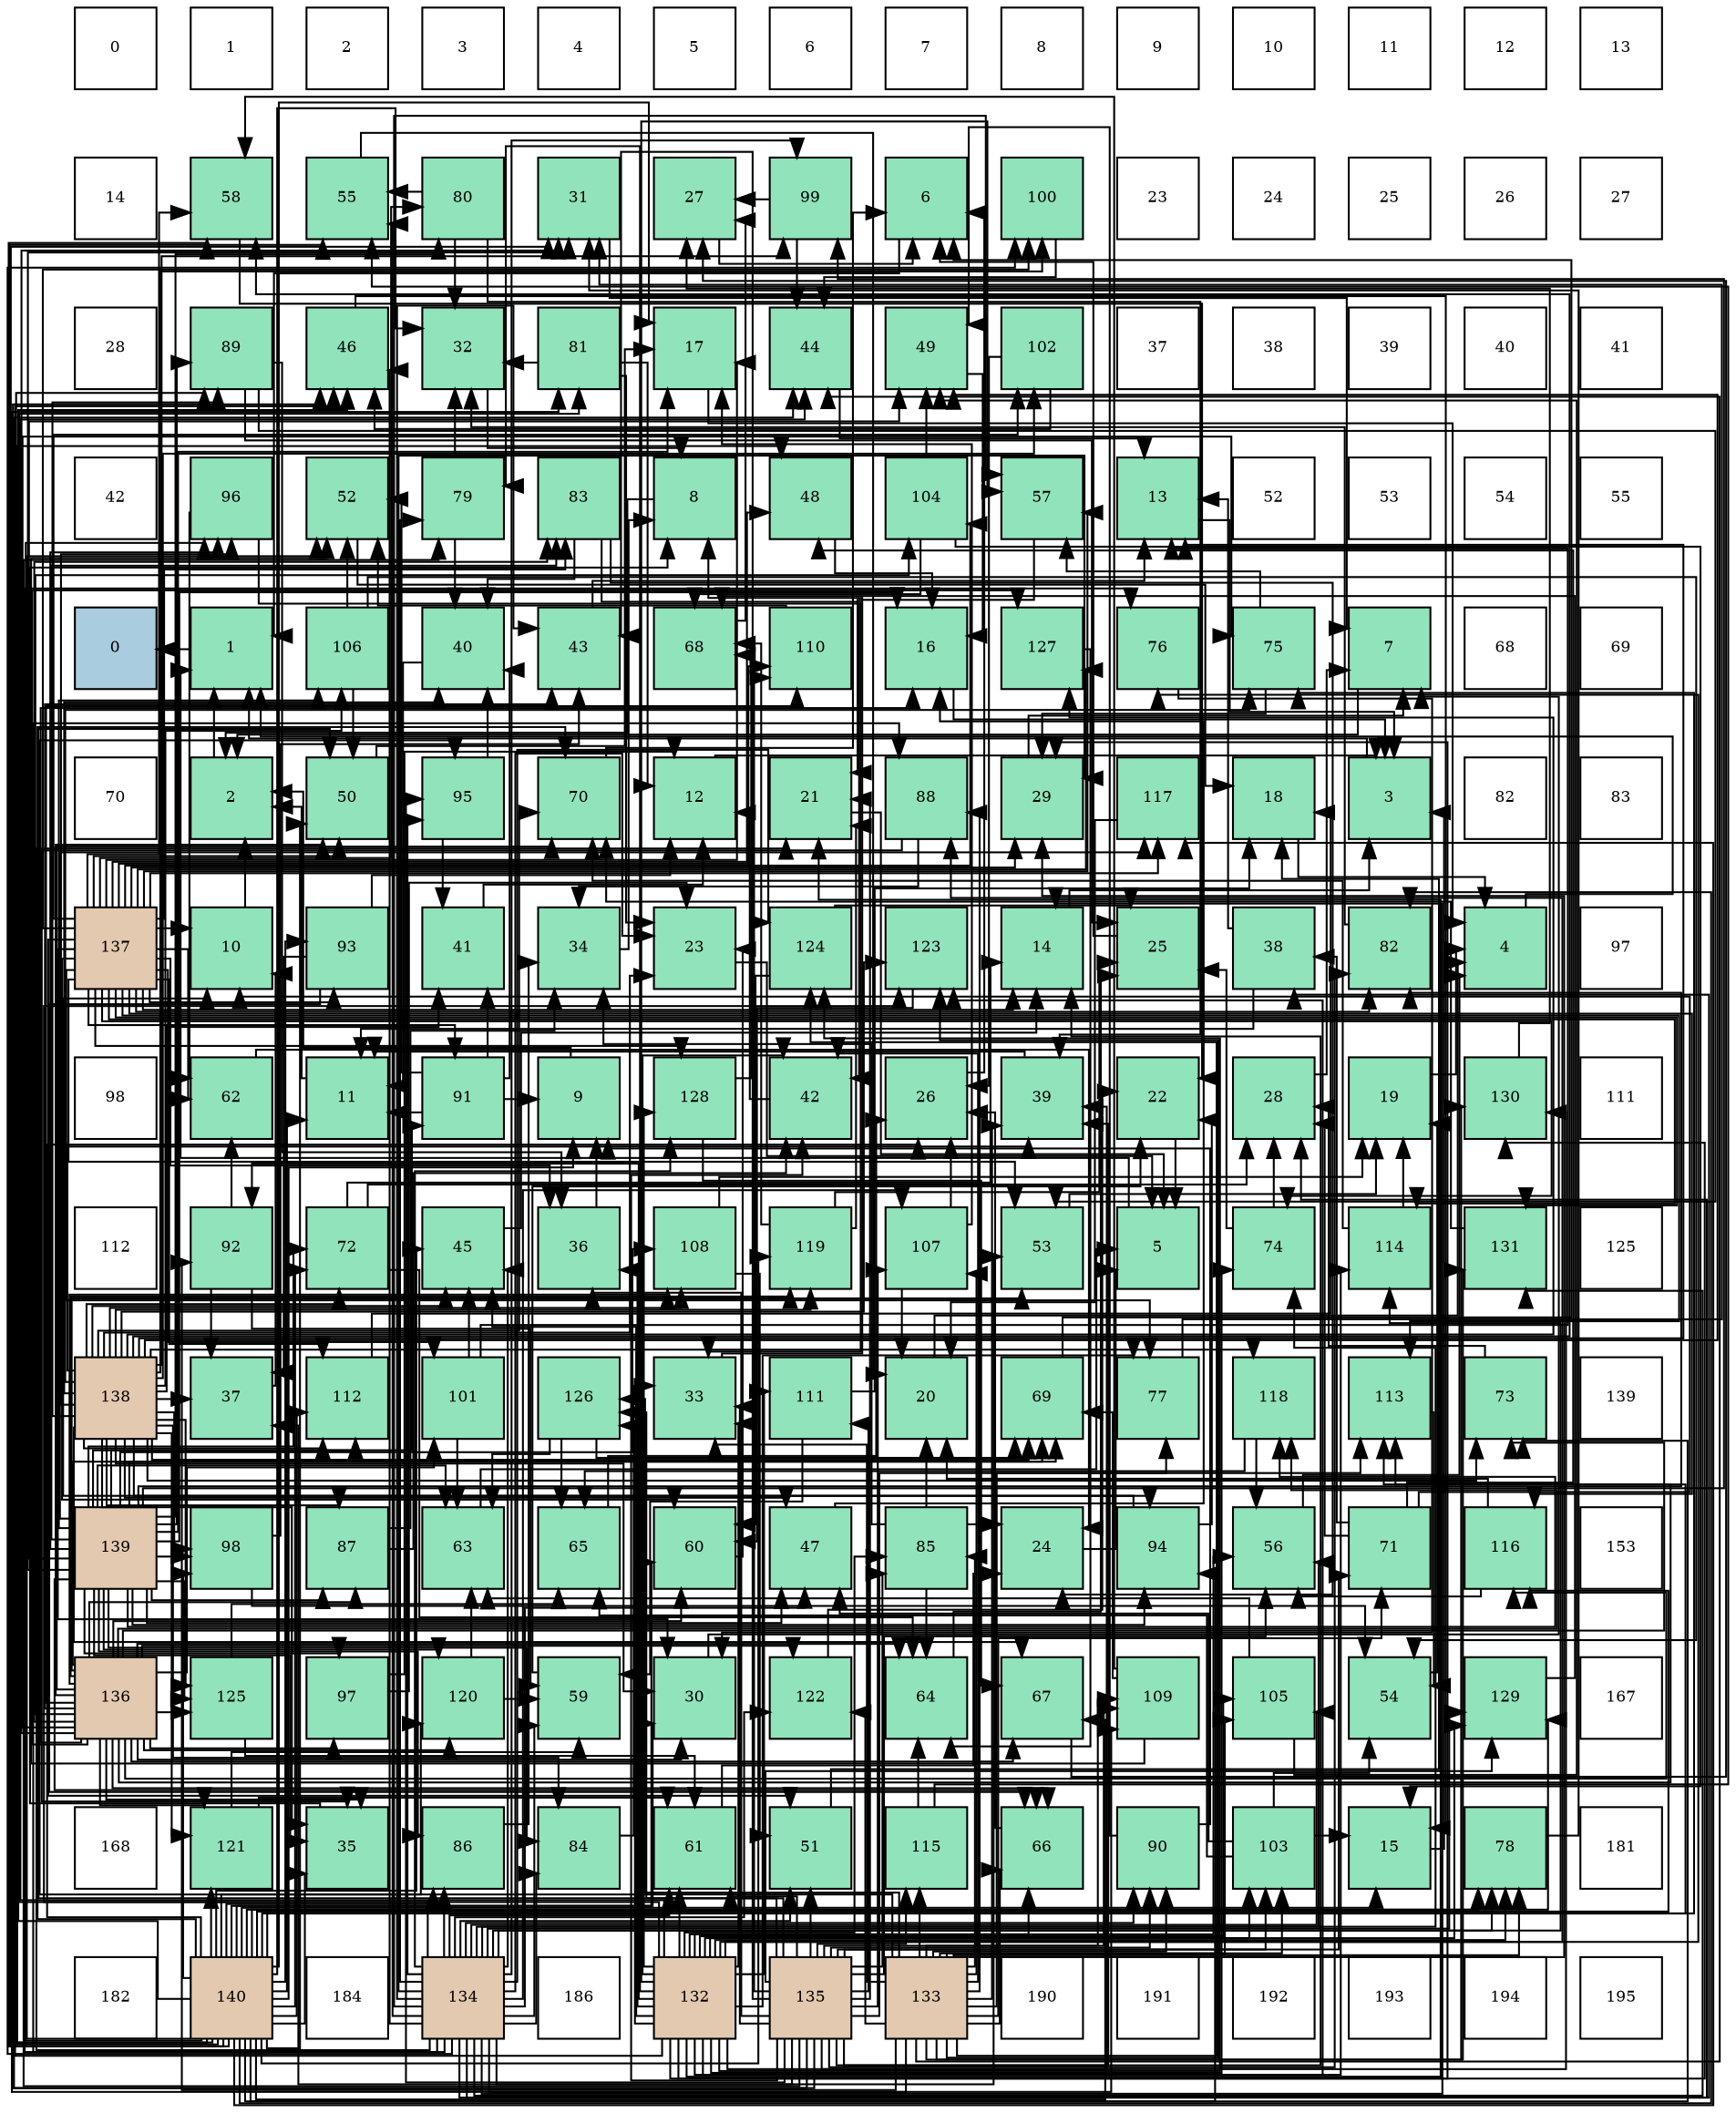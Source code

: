 digraph layout{
 rankdir=TB;
 splines=ortho;
 node [style=filled shape=square fixedsize=true width=0.6];
0[label="0", fontsize=8, fillcolor="#ffffff"];
1[label="1", fontsize=8, fillcolor="#ffffff"];
2[label="2", fontsize=8, fillcolor="#ffffff"];
3[label="3", fontsize=8, fillcolor="#ffffff"];
4[label="4", fontsize=8, fillcolor="#ffffff"];
5[label="5", fontsize=8, fillcolor="#ffffff"];
6[label="6", fontsize=8, fillcolor="#ffffff"];
7[label="7", fontsize=8, fillcolor="#ffffff"];
8[label="8", fontsize=8, fillcolor="#ffffff"];
9[label="9", fontsize=8, fillcolor="#ffffff"];
10[label="10", fontsize=8, fillcolor="#ffffff"];
11[label="11", fontsize=8, fillcolor="#ffffff"];
12[label="12", fontsize=8, fillcolor="#ffffff"];
13[label="13", fontsize=8, fillcolor="#ffffff"];
14[label="14", fontsize=8, fillcolor="#ffffff"];
15[label="58", fontsize=8, fillcolor="#91e3bb"];
16[label="55", fontsize=8, fillcolor="#91e3bb"];
17[label="80", fontsize=8, fillcolor="#91e3bb"];
18[label="31", fontsize=8, fillcolor="#91e3bb"];
19[label="27", fontsize=8, fillcolor="#91e3bb"];
20[label="99", fontsize=8, fillcolor="#91e3bb"];
21[label="6", fontsize=8, fillcolor="#91e3bb"];
22[label="100", fontsize=8, fillcolor="#91e3bb"];
23[label="23", fontsize=8, fillcolor="#ffffff"];
24[label="24", fontsize=8, fillcolor="#ffffff"];
25[label="25", fontsize=8, fillcolor="#ffffff"];
26[label="26", fontsize=8, fillcolor="#ffffff"];
27[label="27", fontsize=8, fillcolor="#ffffff"];
28[label="28", fontsize=8, fillcolor="#ffffff"];
29[label="89", fontsize=8, fillcolor="#91e3bb"];
30[label="46", fontsize=8, fillcolor="#91e3bb"];
31[label="32", fontsize=8, fillcolor="#91e3bb"];
32[label="81", fontsize=8, fillcolor="#91e3bb"];
33[label="17", fontsize=8, fillcolor="#91e3bb"];
34[label="44", fontsize=8, fillcolor="#91e3bb"];
35[label="49", fontsize=8, fillcolor="#91e3bb"];
36[label="102", fontsize=8, fillcolor="#91e3bb"];
37[label="37", fontsize=8, fillcolor="#ffffff"];
38[label="38", fontsize=8, fillcolor="#ffffff"];
39[label="39", fontsize=8, fillcolor="#ffffff"];
40[label="40", fontsize=8, fillcolor="#ffffff"];
41[label="41", fontsize=8, fillcolor="#ffffff"];
42[label="42", fontsize=8, fillcolor="#ffffff"];
43[label="96", fontsize=8, fillcolor="#91e3bb"];
44[label="52", fontsize=8, fillcolor="#91e3bb"];
45[label="79", fontsize=8, fillcolor="#91e3bb"];
46[label="83", fontsize=8, fillcolor="#91e3bb"];
47[label="8", fontsize=8, fillcolor="#91e3bb"];
48[label="48", fontsize=8, fillcolor="#91e3bb"];
49[label="104", fontsize=8, fillcolor="#91e3bb"];
50[label="57", fontsize=8, fillcolor="#91e3bb"];
51[label="13", fontsize=8, fillcolor="#91e3bb"];
52[label="52", fontsize=8, fillcolor="#ffffff"];
53[label="53", fontsize=8, fillcolor="#ffffff"];
54[label="54", fontsize=8, fillcolor="#ffffff"];
55[label="55", fontsize=8, fillcolor="#ffffff"];
56[label="0", fontsize=8, fillcolor="#a9ccde"];
57[label="1", fontsize=8, fillcolor="#91e3bb"];
58[label="106", fontsize=8, fillcolor="#91e3bb"];
59[label="40", fontsize=8, fillcolor="#91e3bb"];
60[label="43", fontsize=8, fillcolor="#91e3bb"];
61[label="68", fontsize=8, fillcolor="#91e3bb"];
62[label="110", fontsize=8, fillcolor="#91e3bb"];
63[label="16", fontsize=8, fillcolor="#91e3bb"];
64[label="127", fontsize=8, fillcolor="#91e3bb"];
65[label="76", fontsize=8, fillcolor="#91e3bb"];
66[label="75", fontsize=8, fillcolor="#91e3bb"];
67[label="7", fontsize=8, fillcolor="#91e3bb"];
68[label="68", fontsize=8, fillcolor="#ffffff"];
69[label="69", fontsize=8, fillcolor="#ffffff"];
70[label="70", fontsize=8, fillcolor="#ffffff"];
71[label="2", fontsize=8, fillcolor="#91e3bb"];
72[label="50", fontsize=8, fillcolor="#91e3bb"];
73[label="95", fontsize=8, fillcolor="#91e3bb"];
74[label="70", fontsize=8, fillcolor="#91e3bb"];
75[label="12", fontsize=8, fillcolor="#91e3bb"];
76[label="21", fontsize=8, fillcolor="#91e3bb"];
77[label="88", fontsize=8, fillcolor="#91e3bb"];
78[label="29", fontsize=8, fillcolor="#91e3bb"];
79[label="117", fontsize=8, fillcolor="#91e3bb"];
80[label="18", fontsize=8, fillcolor="#91e3bb"];
81[label="3", fontsize=8, fillcolor="#91e3bb"];
82[label="82", fontsize=8, fillcolor="#ffffff"];
83[label="83", fontsize=8, fillcolor="#ffffff"];
84[label="137", fontsize=8, fillcolor="#e3c9af"];
85[label="10", fontsize=8, fillcolor="#91e3bb"];
86[label="93", fontsize=8, fillcolor="#91e3bb"];
87[label="41", fontsize=8, fillcolor="#91e3bb"];
88[label="34", fontsize=8, fillcolor="#91e3bb"];
89[label="23", fontsize=8, fillcolor="#91e3bb"];
90[label="124", fontsize=8, fillcolor="#91e3bb"];
91[label="123", fontsize=8, fillcolor="#91e3bb"];
92[label="14", fontsize=8, fillcolor="#91e3bb"];
93[label="25", fontsize=8, fillcolor="#91e3bb"];
94[label="38", fontsize=8, fillcolor="#91e3bb"];
95[label="82", fontsize=8, fillcolor="#91e3bb"];
96[label="4", fontsize=8, fillcolor="#91e3bb"];
97[label="97", fontsize=8, fillcolor="#ffffff"];
98[label="98", fontsize=8, fillcolor="#ffffff"];
99[label="62", fontsize=8, fillcolor="#91e3bb"];
100[label="11", fontsize=8, fillcolor="#91e3bb"];
101[label="91", fontsize=8, fillcolor="#91e3bb"];
102[label="9", fontsize=8, fillcolor="#91e3bb"];
103[label="128", fontsize=8, fillcolor="#91e3bb"];
104[label="42", fontsize=8, fillcolor="#91e3bb"];
105[label="26", fontsize=8, fillcolor="#91e3bb"];
106[label="39", fontsize=8, fillcolor="#91e3bb"];
107[label="22", fontsize=8, fillcolor="#91e3bb"];
108[label="28", fontsize=8, fillcolor="#91e3bb"];
109[label="19", fontsize=8, fillcolor="#91e3bb"];
110[label="130", fontsize=8, fillcolor="#91e3bb"];
111[label="111", fontsize=8, fillcolor="#ffffff"];
112[label="112", fontsize=8, fillcolor="#ffffff"];
113[label="92", fontsize=8, fillcolor="#91e3bb"];
114[label="72", fontsize=8, fillcolor="#91e3bb"];
115[label="45", fontsize=8, fillcolor="#91e3bb"];
116[label="36", fontsize=8, fillcolor="#91e3bb"];
117[label="108", fontsize=8, fillcolor="#91e3bb"];
118[label="119", fontsize=8, fillcolor="#91e3bb"];
119[label="107", fontsize=8, fillcolor="#91e3bb"];
120[label="53", fontsize=8, fillcolor="#91e3bb"];
121[label="5", fontsize=8, fillcolor="#91e3bb"];
122[label="74", fontsize=8, fillcolor="#91e3bb"];
123[label="114", fontsize=8, fillcolor="#91e3bb"];
124[label="131", fontsize=8, fillcolor="#91e3bb"];
125[label="125", fontsize=8, fillcolor="#ffffff"];
126[label="138", fontsize=8, fillcolor="#e3c9af"];
127[label="37", fontsize=8, fillcolor="#91e3bb"];
128[label="112", fontsize=8, fillcolor="#91e3bb"];
129[label="101", fontsize=8, fillcolor="#91e3bb"];
130[label="126", fontsize=8, fillcolor="#91e3bb"];
131[label="33", fontsize=8, fillcolor="#91e3bb"];
132[label="111", fontsize=8, fillcolor="#91e3bb"];
133[label="20", fontsize=8, fillcolor="#91e3bb"];
134[label="69", fontsize=8, fillcolor="#91e3bb"];
135[label="77", fontsize=8, fillcolor="#91e3bb"];
136[label="118", fontsize=8, fillcolor="#91e3bb"];
137[label="113", fontsize=8, fillcolor="#91e3bb"];
138[label="73", fontsize=8, fillcolor="#91e3bb"];
139[label="139", fontsize=8, fillcolor="#ffffff"];
140[label="139", fontsize=8, fillcolor="#e3c9af"];
141[label="98", fontsize=8, fillcolor="#91e3bb"];
142[label="87", fontsize=8, fillcolor="#91e3bb"];
143[label="63", fontsize=8, fillcolor="#91e3bb"];
144[label="65", fontsize=8, fillcolor="#91e3bb"];
145[label="60", fontsize=8, fillcolor="#91e3bb"];
146[label="47", fontsize=8, fillcolor="#91e3bb"];
147[label="85", fontsize=8, fillcolor="#91e3bb"];
148[label="24", fontsize=8, fillcolor="#91e3bb"];
149[label="94", fontsize=8, fillcolor="#91e3bb"];
150[label="56", fontsize=8, fillcolor="#91e3bb"];
151[label="71", fontsize=8, fillcolor="#91e3bb"];
152[label="116", fontsize=8, fillcolor="#91e3bb"];
153[label="153", fontsize=8, fillcolor="#ffffff"];
154[label="136", fontsize=8, fillcolor="#e3c9af"];
155[label="125", fontsize=8, fillcolor="#91e3bb"];
156[label="97", fontsize=8, fillcolor="#91e3bb"];
157[label="120", fontsize=8, fillcolor="#91e3bb"];
158[label="59", fontsize=8, fillcolor="#91e3bb"];
159[label="30", fontsize=8, fillcolor="#91e3bb"];
160[label="122", fontsize=8, fillcolor="#91e3bb"];
161[label="64", fontsize=8, fillcolor="#91e3bb"];
162[label="67", fontsize=8, fillcolor="#91e3bb"];
163[label="109", fontsize=8, fillcolor="#91e3bb"];
164[label="105", fontsize=8, fillcolor="#91e3bb"];
165[label="54", fontsize=8, fillcolor="#91e3bb"];
166[label="129", fontsize=8, fillcolor="#91e3bb"];
167[label="167", fontsize=8, fillcolor="#ffffff"];
168[label="168", fontsize=8, fillcolor="#ffffff"];
169[label="121", fontsize=8, fillcolor="#91e3bb"];
170[label="35", fontsize=8, fillcolor="#91e3bb"];
171[label="86", fontsize=8, fillcolor="#91e3bb"];
172[label="84", fontsize=8, fillcolor="#91e3bb"];
173[label="61", fontsize=8, fillcolor="#91e3bb"];
174[label="51", fontsize=8, fillcolor="#91e3bb"];
175[label="115", fontsize=8, fillcolor="#91e3bb"];
176[label="66", fontsize=8, fillcolor="#91e3bb"];
177[label="90", fontsize=8, fillcolor="#91e3bb"];
178[label="103", fontsize=8, fillcolor="#91e3bb"];
179[label="15", fontsize=8, fillcolor="#91e3bb"];
180[label="78", fontsize=8, fillcolor="#91e3bb"];
181[label="181", fontsize=8, fillcolor="#ffffff"];
182[label="182", fontsize=8, fillcolor="#ffffff"];
183[label="140", fontsize=8, fillcolor="#e3c9af"];
184[label="184", fontsize=8, fillcolor="#ffffff"];
185[label="134", fontsize=8, fillcolor="#e3c9af"];
186[label="186", fontsize=8, fillcolor="#ffffff"];
187[label="132", fontsize=8, fillcolor="#e3c9af"];
188[label="135", fontsize=8, fillcolor="#e3c9af"];
189[label="133", fontsize=8, fillcolor="#e3c9af"];
190[label="190", fontsize=8, fillcolor="#ffffff"];
191[label="191", fontsize=8, fillcolor="#ffffff"];
192[label="192", fontsize=8, fillcolor="#ffffff"];
193[label="193", fontsize=8, fillcolor="#ffffff"];
194[label="194", fontsize=8, fillcolor="#ffffff"];
195[label="195", fontsize=8, fillcolor="#ffffff"];
edge [constraint=false, style=vis];57 -> 56;
71 -> 57;
81 -> 57;
96 -> 57;
121 -> 57;
21 -> 57;
67 -> 71;
47 -> 71;
102 -> 71;
85 -> 71;
100 -> 71;
75 -> 81;
51 -> 81;
92 -> 81;
179 -> 81;
63 -> 81;
33 -> 96;
80 -> 96;
109 -> 96;
133 -> 96;
76 -> 121;
107 -> 121;
89 -> 121;
148 -> 121;
93 -> 21;
105 -> 21;
19 -> 21;
108 -> 67;
78 -> 67;
159 -> 67;
18 -> 67;
31 -> 47;
131 -> 47;
88 -> 47;
170 -> 47;
116 -> 102;
127 -> 85;
94 -> 100;
94 -> 51;
106 -> 100;
59 -> 100;
87 -> 75;
104 -> 75;
60 -> 51;
34 -> 51;
115 -> 92;
30 -> 179;
146 -> 63;
48 -> 63;
35 -> 63;
72 -> 33;
174 -> 80;
44 -> 80;
120 -> 109;
165 -> 109;
16 -> 133;
150 -> 96;
50 -> 76;
15 -> 107;
158 -> 107;
145 -> 89;
173 -> 148;
99 -> 148;
143 -> 121;
161 -> 93;
144 -> 105;
176 -> 105;
162 -> 19;
61 -> 19;
134 -> 21;
74 -> 21;
151 -> 85;
151 -> 108;
151 -> 94;
151 -> 48;
114 -> 92;
114 -> 108;
114 -> 161;
138 -> 108;
122 -> 93;
122 -> 108;
66 -> 78;
66 -> 50;
65 -> 159;
135 -> 18;
180 -> 18;
45 -> 31;
45 -> 59;
17 -> 31;
17 -> 106;
17 -> 16;
32 -> 75;
32 -> 89;
32 -> 31;
95 -> 31;
46 -> 148;
46 -> 131;
46 -> 59;
172 -> 131;
147 -> 133;
147 -> 148;
147 -> 88;
147 -> 161;
171 -> 88;
142 -> 88;
142 -> 104;
77 -> 88;
77 -> 170;
29 -> 93;
29 -> 116;
29 -> 120;
177 -> 102;
177 -> 35;
101 -> 102;
101 -> 100;
101 -> 59;
101 -> 87;
101 -> 44;
113 -> 127;
113 -> 158;
113 -> 99;
86 -> 75;
86 -> 127;
86 -> 176;
149 -> 85;
149 -> 107;
73 -> 59;
73 -> 87;
43 -> 104;
43 -> 99;
156 -> 75;
156 -> 89;
141 -> 60;
141 -> 165;
20 -> 19;
20 -> 34;
22 -> 34;
129 -> 51;
129 -> 115;
129 -> 143;
36 -> 105;
36 -> 30;
178 -> 179;
178 -> 146;
178 -> 165;
178 -> 144;
49 -> 179;
49 -> 35;
49 -> 61;
164 -> 35;
164 -> 143;
58 -> 72;
58 -> 44;
58 -> 165;
119 -> 33;
119 -> 133;
119 -> 105;
117 -> 109;
117 -> 174;
163 -> 44;
163 -> 15;
163 -> 134;
62 -> 44;
132 -> 80;
132 -> 158;
128 -> 80;
137 -> 165;
123 -> 109;
123 -> 74;
175 -> 16;
175 -> 161;
152 -> 133;
152 -> 150;
79 -> 133;
136 -> 150;
136 -> 144;
118 -> 76;
118 -> 93;
118 -> 61;
157 -> 158;
157 -> 143;
169 -> 158;
169 -> 173;
160 -> 107;
91 -> 145;
90 -> 93;
90 -> 145;
155 -> 173;
155 -> 144;
130 -> 143;
130 -> 144;
130 -> 134;
64 -> 161;
103 -> 162;
103 -> 61;
166 -> 61;
110 -> 19;
124 -> 74;
187 -> 76;
187 -> 78;
187 -> 131;
187 -> 116;
187 -> 106;
187 -> 104;
187 -> 34;
187 -> 115;
187 -> 30;
187 -> 150;
187 -> 50;
187 -> 173;
187 -> 176;
187 -> 122;
187 -> 65;
187 -> 135;
187 -> 180;
187 -> 45;
187 -> 32;
187 -> 147;
187 -> 77;
187 -> 113;
187 -> 178;
187 -> 164;
187 -> 132;
187 -> 123;
187 -> 91;
187 -> 90;
187 -> 130;
187 -> 103;
187 -> 166;
187 -> 110;
189 -> 78;
189 -> 131;
189 -> 106;
189 -> 104;
189 -> 34;
189 -> 176;
189 -> 151;
189 -> 180;
189 -> 32;
189 -> 147;
189 -> 77;
189 -> 177;
189 -> 113;
189 -> 73;
189 -> 178;
189 -> 164;
189 -> 119;
189 -> 163;
189 -> 137;
189 -> 175;
189 -> 160;
189 -> 91;
189 -> 90;
189 -> 130;
189 -> 110;
189 -> 124;
185 -> 92;
185 -> 76;
185 -> 89;
185 -> 108;
185 -> 78;
185 -> 94;
185 -> 60;
185 -> 115;
185 -> 30;
185 -> 146;
185 -> 174;
185 -> 120;
185 -> 16;
185 -> 150;
185 -> 50;
185 -> 158;
185 -> 173;
185 -> 122;
185 -> 65;
185 -> 180;
185 -> 45;
185 -> 172;
185 -> 171;
185 -> 77;
185 -> 177;
185 -> 73;
185 -> 20;
185 -> 22;
185 -> 164;
185 -> 119;
185 -> 163;
185 -> 123;
185 -> 160;
185 -> 91;
185 -> 90;
185 -> 103;
185 -> 166;
185 -> 124;
188 -> 92;
188 -> 76;
188 -> 131;
188 -> 116;
188 -> 127;
188 -> 106;
188 -> 104;
188 -> 60;
188 -> 34;
188 -> 30;
188 -> 72;
188 -> 174;
188 -> 150;
188 -> 173;
188 -> 151;
188 -> 135;
188 -> 45;
188 -> 95;
188 -> 147;
188 -> 177;
188 -> 73;
188 -> 178;
188 -> 119;
188 -> 163;
188 -> 62;
188 -> 132;
188 -> 175;
188 -> 130;
188 -> 166;
188 -> 110;
154 -> 63;
154 -> 159;
154 -> 18;
154 -> 170;
154 -> 60;
154 -> 72;
154 -> 120;
154 -> 145;
154 -> 161;
154 -> 176;
154 -> 162;
154 -> 134;
154 -> 74;
154 -> 138;
154 -> 66;
154 -> 46;
154 -> 142;
154 -> 156;
154 -> 129;
154 -> 49;
154 -> 117;
154 -> 62;
154 -> 137;
154 -> 152;
154 -> 136;
154 -> 118;
154 -> 157;
154 -> 169;
154 -> 160;
154 -> 155;
154 -> 64;
84 -> 85;
84 -> 92;
84 -> 33;
84 -> 78;
84 -> 159;
84 -> 116;
84 -> 48;
84 -> 72;
84 -> 174;
84 -> 120;
84 -> 50;
84 -> 15;
84 -> 145;
84 -> 99;
84 -> 122;
84 -> 135;
84 -> 17;
84 -> 95;
84 -> 46;
84 -> 101;
84 -> 86;
84 -> 22;
84 -> 129;
84 -> 36;
84 -> 49;
84 -> 62;
84 -> 128;
84 -> 137;
84 -> 123;
84 -> 152;
84 -> 79;
84 -> 64;
84 -> 103;
84 -> 124;
126 -> 51;
126 -> 89;
126 -> 159;
126 -> 170;
126 -> 127;
126 -> 106;
126 -> 59;
126 -> 87;
126 -> 115;
126 -> 146;
126 -> 35;
126 -> 15;
126 -> 162;
126 -> 134;
126 -> 74;
126 -> 114;
126 -> 138;
126 -> 66;
126 -> 172;
126 -> 142;
126 -> 29;
126 -> 149;
126 -> 43;
126 -> 141;
126 -> 20;
126 -> 22;
126 -> 36;
126 -> 58;
126 -> 117;
126 -> 128;
126 -> 136;
126 -> 118;
126 -> 169;
126 -> 91;
126 -> 155;
126 -> 64;
140 -> 63;
140 -> 33;
140 -> 18;
140 -> 170;
140 -> 146;
140 -> 35;
140 -> 143;
140 -> 176;
140 -> 134;
140 -> 114;
140 -> 17;
140 -> 95;
140 -> 46;
140 -> 172;
140 -> 171;
140 -> 142;
140 -> 29;
140 -> 101;
140 -> 149;
140 -> 43;
140 -> 156;
140 -> 141;
140 -> 20;
140 -> 58;
140 -> 117;
140 -> 128;
140 -> 79;
140 -> 136;
140 -> 157;
140 -> 155;
183 -> 102;
183 -> 100;
183 -> 179;
183 -> 33;
183 -> 105;
183 -> 159;
183 -> 18;
183 -> 31;
183 -> 170;
183 -> 115;
183 -> 30;
183 -> 48;
183 -> 72;
183 -> 44;
183 -> 16;
183 -> 15;
183 -> 145;
183 -> 162;
183 -> 74;
183 -> 114;
183 -> 138;
183 -> 66;
183 -> 180;
183 -> 95;
183 -> 171;
183 -> 29;
183 -> 86;
183 -> 149;
183 -> 43;
183 -> 141;
183 -> 128;
183 -> 137;
183 -> 152;
183 -> 79;
183 -> 118;
183 -> 157;
183 -> 169;
183 -> 166;
edge [constraint=true, style=invis];
0 -> 14 -> 28 -> 42 -> 56 -> 70 -> 84 -> 98 -> 112 -> 126 -> 140 -> 154 -> 168 -> 182;
1 -> 15 -> 29 -> 43 -> 57 -> 71 -> 85 -> 99 -> 113 -> 127 -> 141 -> 155 -> 169 -> 183;
2 -> 16 -> 30 -> 44 -> 58 -> 72 -> 86 -> 100 -> 114 -> 128 -> 142 -> 156 -> 170 -> 184;
3 -> 17 -> 31 -> 45 -> 59 -> 73 -> 87 -> 101 -> 115 -> 129 -> 143 -> 157 -> 171 -> 185;
4 -> 18 -> 32 -> 46 -> 60 -> 74 -> 88 -> 102 -> 116 -> 130 -> 144 -> 158 -> 172 -> 186;
5 -> 19 -> 33 -> 47 -> 61 -> 75 -> 89 -> 103 -> 117 -> 131 -> 145 -> 159 -> 173 -> 187;
6 -> 20 -> 34 -> 48 -> 62 -> 76 -> 90 -> 104 -> 118 -> 132 -> 146 -> 160 -> 174 -> 188;
7 -> 21 -> 35 -> 49 -> 63 -> 77 -> 91 -> 105 -> 119 -> 133 -> 147 -> 161 -> 175 -> 189;
8 -> 22 -> 36 -> 50 -> 64 -> 78 -> 92 -> 106 -> 120 -> 134 -> 148 -> 162 -> 176 -> 190;
9 -> 23 -> 37 -> 51 -> 65 -> 79 -> 93 -> 107 -> 121 -> 135 -> 149 -> 163 -> 177 -> 191;
10 -> 24 -> 38 -> 52 -> 66 -> 80 -> 94 -> 108 -> 122 -> 136 -> 150 -> 164 -> 178 -> 192;
11 -> 25 -> 39 -> 53 -> 67 -> 81 -> 95 -> 109 -> 123 -> 137 -> 151 -> 165 -> 179 -> 193;
12 -> 26 -> 40 -> 54 -> 68 -> 82 -> 96 -> 110 -> 124 -> 138 -> 152 -> 166 -> 180 -> 194;
13 -> 27 -> 41 -> 55 -> 69 -> 83 -> 97 -> 111 -> 125 -> 139 -> 153 -> 167 -> 181 -> 195;
rank = same {0 -> 1 -> 2 -> 3 -> 4 -> 5 -> 6 -> 7 -> 8 -> 9 -> 10 -> 11 -> 12 -> 13};
rank = same {14 -> 15 -> 16 -> 17 -> 18 -> 19 -> 20 -> 21 -> 22 -> 23 -> 24 -> 25 -> 26 -> 27};
rank = same {28 -> 29 -> 30 -> 31 -> 32 -> 33 -> 34 -> 35 -> 36 -> 37 -> 38 -> 39 -> 40 -> 41};
rank = same {42 -> 43 -> 44 -> 45 -> 46 -> 47 -> 48 -> 49 -> 50 -> 51 -> 52 -> 53 -> 54 -> 55};
rank = same {56 -> 57 -> 58 -> 59 -> 60 -> 61 -> 62 -> 63 -> 64 -> 65 -> 66 -> 67 -> 68 -> 69};
rank = same {70 -> 71 -> 72 -> 73 -> 74 -> 75 -> 76 -> 77 -> 78 -> 79 -> 80 -> 81 -> 82 -> 83};
rank = same {84 -> 85 -> 86 -> 87 -> 88 -> 89 -> 90 -> 91 -> 92 -> 93 -> 94 -> 95 -> 96 -> 97};
rank = same {98 -> 99 -> 100 -> 101 -> 102 -> 103 -> 104 -> 105 -> 106 -> 107 -> 108 -> 109 -> 110 -> 111};
rank = same {112 -> 113 -> 114 -> 115 -> 116 -> 117 -> 118 -> 119 -> 120 -> 121 -> 122 -> 123 -> 124 -> 125};
rank = same {126 -> 127 -> 128 -> 129 -> 130 -> 131 -> 132 -> 133 -> 134 -> 135 -> 136 -> 137 -> 138 -> 139};
rank = same {140 -> 141 -> 142 -> 143 -> 144 -> 145 -> 146 -> 147 -> 148 -> 149 -> 150 -> 151 -> 152 -> 153};
rank = same {154 -> 155 -> 156 -> 157 -> 158 -> 159 -> 160 -> 161 -> 162 -> 163 -> 164 -> 165 -> 166 -> 167};
rank = same {168 -> 169 -> 170 -> 171 -> 172 -> 173 -> 174 -> 175 -> 176 -> 177 -> 178 -> 179 -> 180 -> 181};
rank = same {182 -> 183 -> 184 -> 185 -> 186 -> 187 -> 188 -> 189 -> 190 -> 191 -> 192 -> 193 -> 194 -> 195};
}
